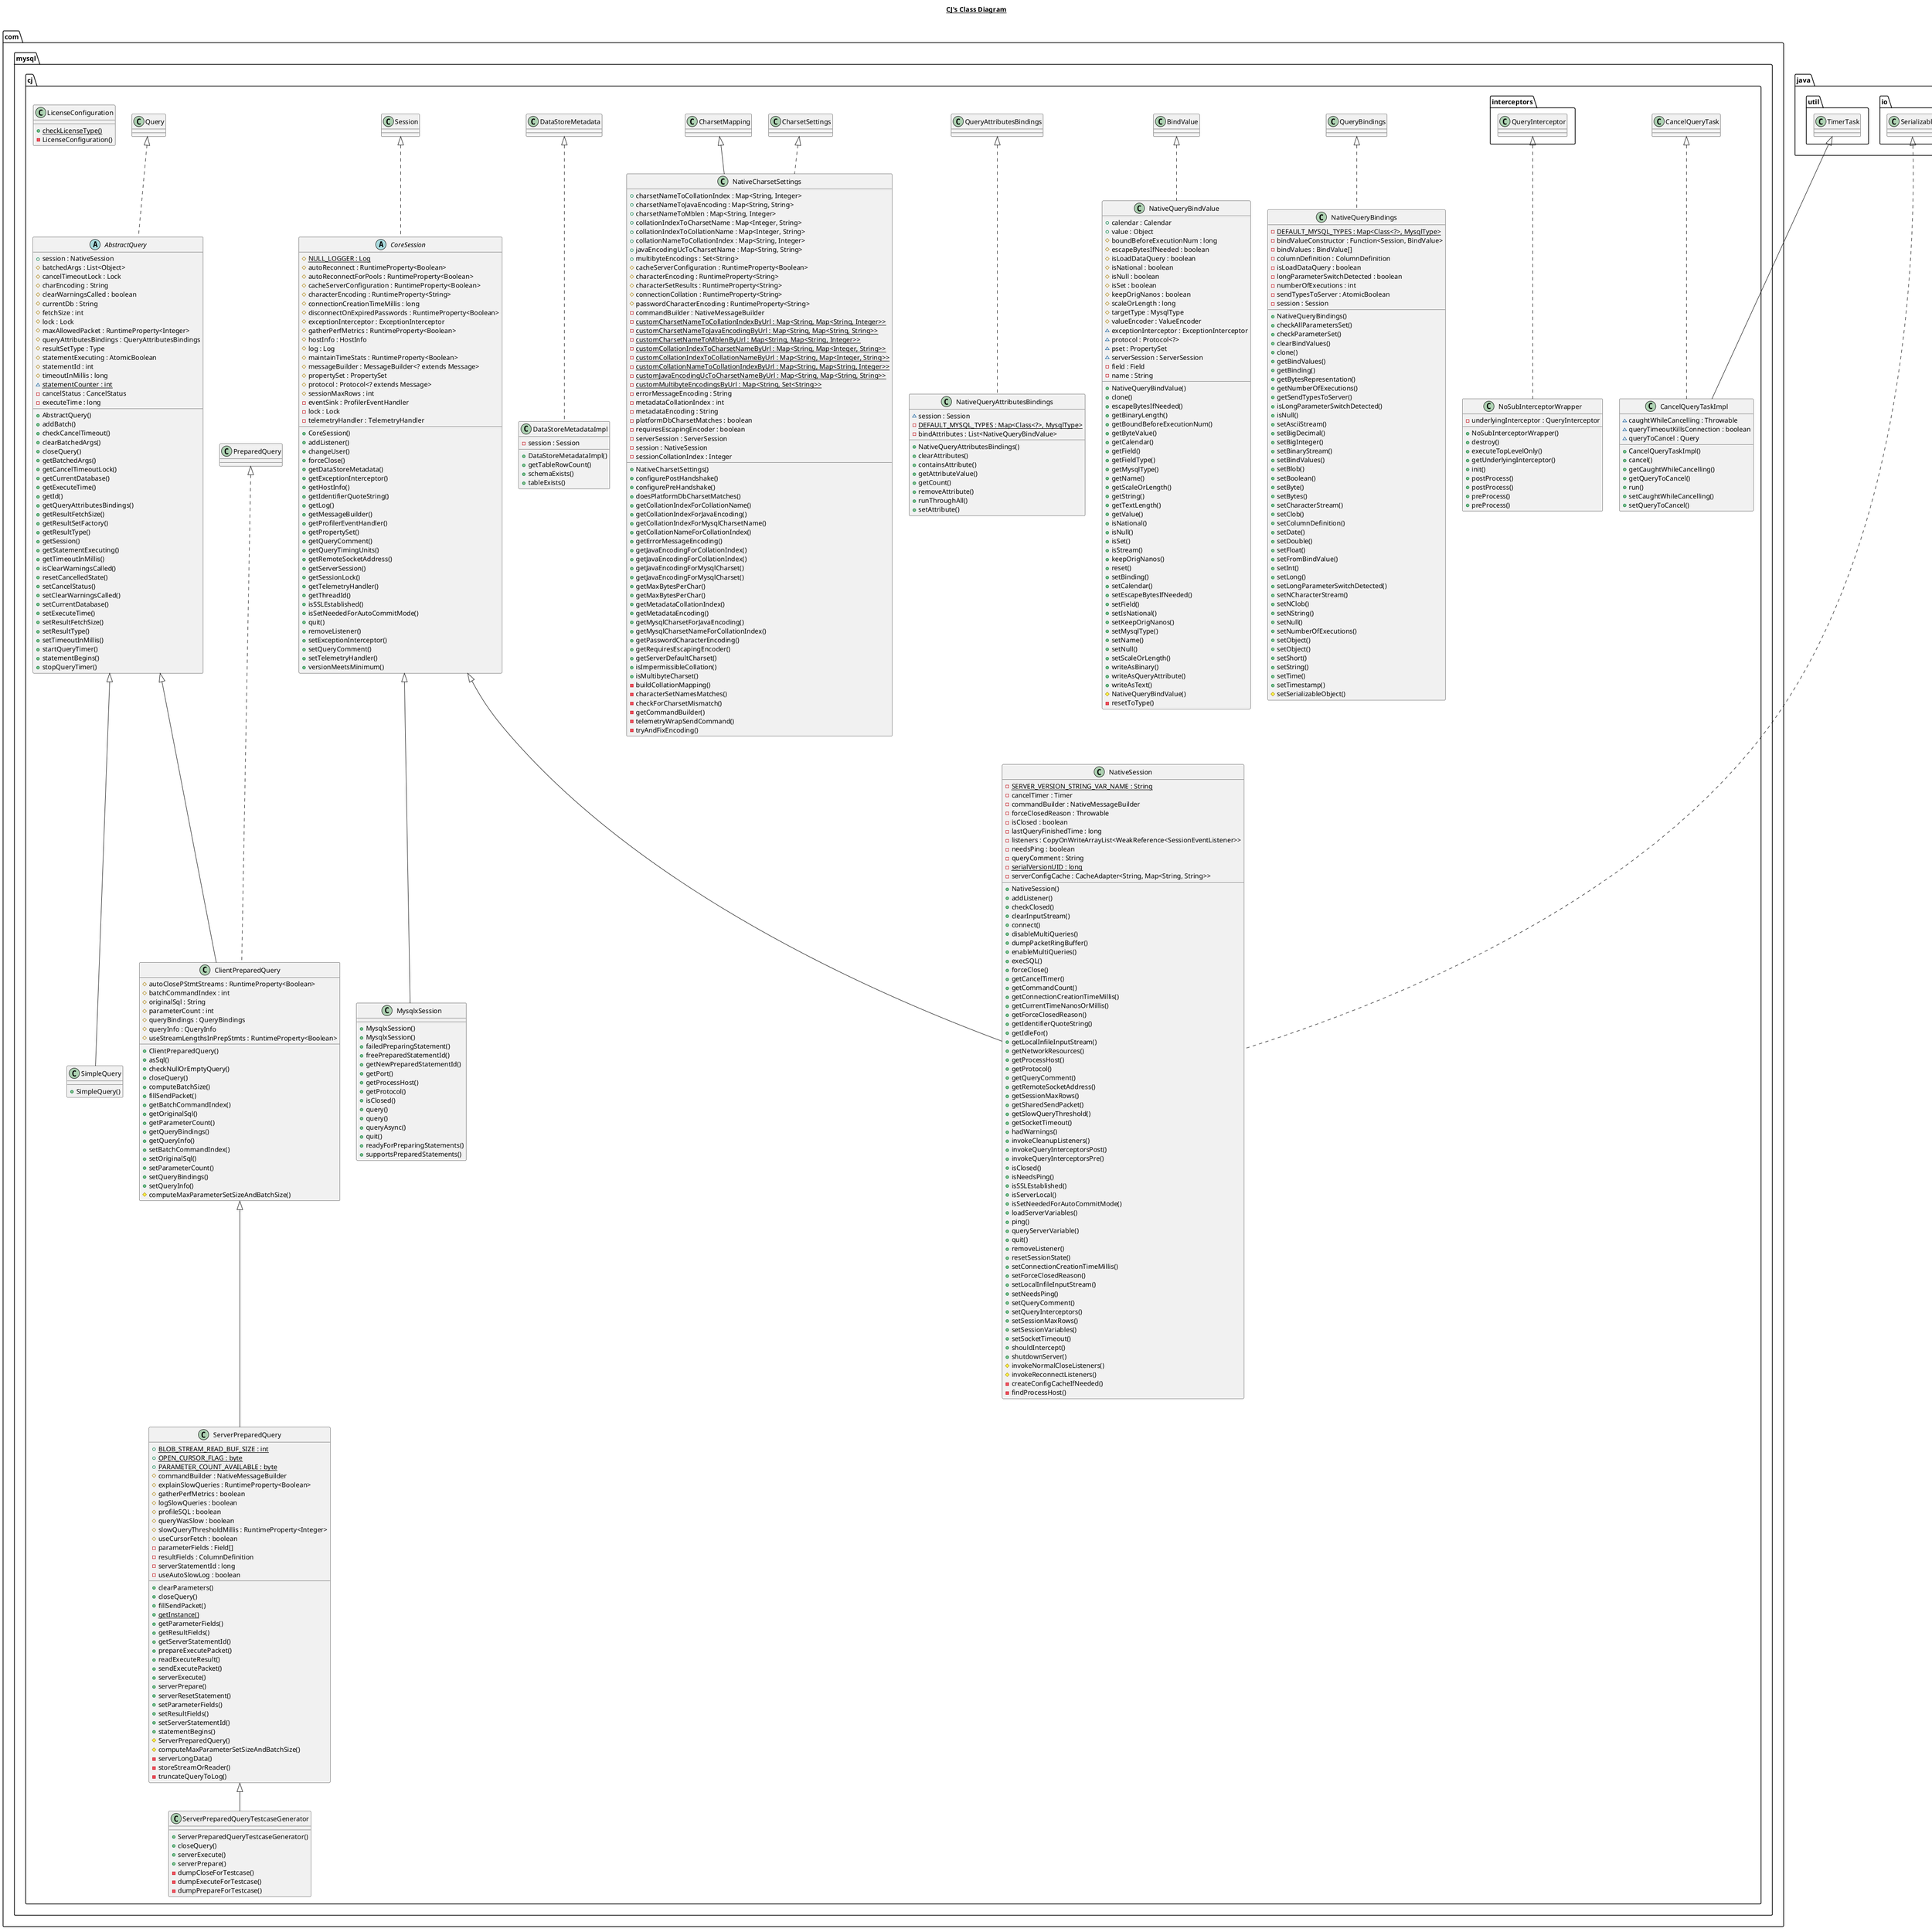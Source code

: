 @startuml

title __CJ's Class Diagram__\n

  namespace com.mysql.cj {
    abstract class com.mysql.cj.AbstractQuery {
        + session : NativeSession
        # batchedArgs : List<Object>
        # cancelTimeoutLock : Lock
        # charEncoding : String
        # clearWarningsCalled : boolean
        # currentDb : String
        # fetchSize : int
        # lock : Lock
        # maxAllowedPacket : RuntimeProperty<Integer>
        # queryAttributesBindings : QueryAttributesBindings
        # resultSetType : Type
        # statementExecuting : AtomicBoolean
        # statementId : int
        # timeoutInMillis : long
        {static} ~ statementCounter : int
        - cancelStatus : CancelStatus
        - executeTime : long
        + AbstractQuery()
        + addBatch()
        + checkCancelTimeout()
        + clearBatchedArgs()
        + closeQuery()
        + getBatchedArgs()
        + getCancelTimeoutLock()
        + getCurrentDatabase()
        + getExecuteTime()
        + getId()
        + getQueryAttributesBindings()
        + getResultFetchSize()
        + getResultSetFactory()
        + getResultType()
        + getSession()
        + getStatementExecuting()
        + getTimeoutInMillis()
        + isClearWarningsCalled()
        + resetCancelledState()
        + setCancelStatus()
        + setClearWarningsCalled()
        + setCurrentDatabase()
        + setExecuteTime()
        + setResultFetchSize()
        + setResultType()
        + setTimeoutInMillis()
        + startQueryTimer()
        + statementBegins()
        + stopQueryTimer()
    }
  }
  

  namespace com.mysql.cj {
    class com.mysql.cj.CancelQueryTaskImpl {
        ~ caughtWhileCancelling : Throwable
        ~ queryTimeoutKillsConnection : boolean
        ~ queryToCancel : Query
        + CancelQueryTaskImpl()
        + cancel()
        + getCaughtWhileCancelling()
        + getQueryToCancel()
        + run()
        + setCaughtWhileCancelling()
        + setQueryToCancel()
    }
  }
  

  namespace com.mysql.cj {
    class com.mysql.cj.ClientPreparedQuery {
        # autoClosePStmtStreams : RuntimeProperty<Boolean>
        # batchCommandIndex : int
        # originalSql : String
        # parameterCount : int
        # queryBindings : QueryBindings
        # queryInfo : QueryInfo
        # useStreamLengthsInPrepStmts : RuntimeProperty<Boolean>
        + ClientPreparedQuery()
        + asSql()
        + checkNullOrEmptyQuery()
        + closeQuery()
        + computeBatchSize()
        + fillSendPacket()
        + getBatchCommandIndex()
        + getOriginalSql()
        + getParameterCount()
        + getQueryBindings()
        + getQueryInfo()
        + setBatchCommandIndex()
        + setOriginalSql()
        + setParameterCount()
        + setQueryBindings()
        + setQueryInfo()
        # computeMaxParameterSetSizeAndBatchSize()
    }
  }
  

  namespace com.mysql.cj {
    abstract class com.mysql.cj.CoreSession {
        {static} # NULL_LOGGER : Log
        # autoReconnect : RuntimeProperty<Boolean>
        # autoReconnectForPools : RuntimeProperty<Boolean>
        # cacheServerConfiguration : RuntimeProperty<Boolean>
        # characterEncoding : RuntimeProperty<String>
        # connectionCreationTimeMillis : long
        # disconnectOnExpiredPasswords : RuntimeProperty<Boolean>
        # exceptionInterceptor : ExceptionInterceptor
        # gatherPerfMetrics : RuntimeProperty<Boolean>
        # hostInfo : HostInfo
        # log : Log
        # maintainTimeStats : RuntimeProperty<Boolean>
        # messageBuilder : MessageBuilder<? extends Message>
        # propertySet : PropertySet
        # protocol : Protocol<? extends Message>
        # sessionMaxRows : int
        - eventSink : ProfilerEventHandler
        - lock : Lock
        - telemetryHandler : TelemetryHandler
        + CoreSession()
        + addListener()
        + changeUser()
        + forceClose()
        + getDataStoreMetadata()
        + getExceptionInterceptor()
        + getHostInfo()
        + getIdentifierQuoteString()
        + getLog()
        + getMessageBuilder()
        + getProfilerEventHandler()
        + getPropertySet()
        + getQueryComment()
        + getQueryTimingUnits()
        + getRemoteSocketAddress()
        + getServerSession()
        + getSessionLock()
        + getTelemetryHandler()
        + getThreadId()
        + isSSLEstablished()
        + isSetNeededForAutoCommitMode()
        + quit()
        + removeListener()
        + setExceptionInterceptor()
        + setQueryComment()
        + setTelemetryHandler()
        + versionMeetsMinimum()
    }
  }
  

  namespace com.mysql.cj {
    class com.mysql.cj.DataStoreMetadataImpl {
        - session : Session
        + DataStoreMetadataImpl()
        + getTableRowCount()
        + schemaExists()
        + tableExists()
    }
  }
  

  namespace com.mysql.cj {
    class com.mysql.cj.LicenseConfiguration {
        {static} + checkLicenseType()
        - LicenseConfiguration()
    }
  }
  

  namespace com.mysql.cj {
    class com.mysql.cj.MysqlxSession {
        + MysqlxSession()
        + MysqlxSession()
        + failedPreparingStatement()
        + freePreparedStatementId()
        + getNewPreparedStatementId()
        + getPort()
        + getProcessHost()
        + getProtocol()
        + isClosed()
        + query()
        + query()
        + queryAsync()
        + quit()
        + readyForPreparingStatements()
        + supportsPreparedStatements()
    }
  }
  

  namespace com.mysql.cj {
    class com.mysql.cj.NativeCharsetSettings {
        + charsetNameToCollationIndex : Map<String, Integer>
        + charsetNameToJavaEncoding : Map<String, String>
        + charsetNameToMblen : Map<String, Integer>
        + collationIndexToCharsetName : Map<Integer, String>
        + collationIndexToCollationName : Map<Integer, String>
        + collationNameToCollationIndex : Map<String, Integer>
        + javaEncodingUcToCharsetName : Map<String, String>
        + multibyteEncodings : Set<String>
        # cacheServerConfiguration : RuntimeProperty<Boolean>
        # characterEncoding : RuntimeProperty<String>
        # characterSetResults : RuntimeProperty<String>
        # connectionCollation : RuntimeProperty<String>
        # passwordCharacterEncoding : RuntimeProperty<String>
        - commandBuilder : NativeMessageBuilder
        {static} - customCharsetNameToCollationIndexByUrl : Map<String, Map<String, Integer>>
        {static} - customCharsetNameToJavaEncodingByUrl : Map<String, Map<String, String>>
        {static} - customCharsetNameToMblenByUrl : Map<String, Map<String, Integer>>
        {static} - customCollationIndexToCharsetNameByUrl : Map<String, Map<Integer, String>>
        {static} - customCollationIndexToCollationNameByUrl : Map<String, Map<Integer, String>>
        {static} - customCollationNameToCollationIndexByUrl : Map<String, Map<String, Integer>>
        {static} - customJavaEncodingUcToCharsetNameByUrl : Map<String, Map<String, String>>
        {static} - customMultibyteEncodingsByUrl : Map<String, Set<String>>
        - errorMessageEncoding : String
        - metadataCollationIndex : int
        - metadataEncoding : String
        - platformDbCharsetMatches : boolean
        - requiresEscapingEncoder : boolean
        - serverSession : ServerSession
        - session : NativeSession
        - sessionCollationIndex : Integer
        + NativeCharsetSettings()
        + configurePostHandshake()
        + configurePreHandshake()
        + doesPlatformDbCharsetMatches()
        + getCollationIndexForCollationName()
        + getCollationIndexForJavaEncoding()
        + getCollationIndexForMysqlCharsetName()
        + getCollationNameForCollationIndex()
        + getErrorMessageEncoding()
        + getJavaEncodingForCollationIndex()
        + getJavaEncodingForCollationIndex()
        + getJavaEncodingForMysqlCharset()
        + getJavaEncodingForMysqlCharset()
        + getMaxBytesPerChar()
        + getMaxBytesPerChar()
        + getMetadataCollationIndex()
        + getMetadataEncoding()
        + getMysqlCharsetForJavaEncoding()
        + getMysqlCharsetNameForCollationIndex()
        + getPasswordCharacterEncoding()
        + getRequiresEscapingEncoder()
        + getServerDefaultCharset()
        + isImpermissibleCollation()
        + isMultibyteCharset()
        - buildCollationMapping()
        - characterSetNamesMatches()
        - checkForCharsetMismatch()
        - getCommandBuilder()
        - telemetryWrapSendCommand()
        - tryAndFixEncoding()
    }
  }
  

  namespace com.mysql.cj {
    class com.mysql.cj.NativeQueryAttributesBindings {
        ~ session : Session
        {static} - DEFAULT_MYSQL_TYPES : Map<Class<?>, MysqlType>
        - bindAttributes : List<NativeQueryBindValue>
        + NativeQueryAttributesBindings()
        + clearAttributes()
        + containsAttribute()
        + getAttributeValue()
        + getCount()
        + removeAttribute()
        + runThroughAll()
        + setAttribute()
    }
  }
  

  namespace com.mysql.cj {
    class com.mysql.cj.NativeQueryBindValue {
        + calendar : Calendar
        + value : Object
        # boundBeforeExecutionNum : long
        # escapeBytesIfNeeded : boolean
        # isLoadDataQuery : boolean
        # isNational : boolean
        # isNull : boolean
        # isSet : boolean
        # keepOrigNanos : boolean
        # scaleOrLength : long
        # targetType : MysqlType
        # valueEncoder : ValueEncoder
        ~ exceptionInterceptor : ExceptionInterceptor
        ~ protocol : Protocol<?>
        ~ pset : PropertySet
        ~ serverSession : ServerSession
        - field : Field
        - name : String
        + NativeQueryBindValue()
        + clone()
        + escapeBytesIfNeeded()
        + getBinaryLength()
        + getBoundBeforeExecutionNum()
        + getByteValue()
        + getCalendar()
        + getField()
        + getFieldType()
        + getMysqlType()
        + getName()
        + getScaleOrLength()
        + getString()
        + getTextLength()
        + getValue()
        + isNational()
        + isNull()
        + isSet()
        + isStream()
        + keepOrigNanos()
        + reset()
        + setBinding()
        + setCalendar()
        + setEscapeBytesIfNeeded()
        + setField()
        + setIsNational()
        + setKeepOrigNanos()
        + setMysqlType()
        + setName()
        + setNull()
        + setScaleOrLength()
        + writeAsBinary()
        + writeAsQueryAttribute()
        + writeAsText()
        # NativeQueryBindValue()
        - resetToType()
    }
  }
  

  namespace com.mysql.cj {
    class com.mysql.cj.NativeQueryBindings {
        {static} - DEFAULT_MYSQL_TYPES : Map<Class<?>, MysqlType>
        - bindValueConstructor : Function<Session, BindValue>
        - bindValues : BindValue[]
        - columnDefinition : ColumnDefinition
        - isLoadDataQuery : boolean
        - longParameterSwitchDetected : boolean
        - numberOfExecutions : int
        - sendTypesToServer : AtomicBoolean
        - session : Session
        + NativeQueryBindings()
        + checkAllParametersSet()
        + checkParameterSet()
        + clearBindValues()
        + clone()
        + getBindValues()
        + getBinding()
        + getBytesRepresentation()
        + getNumberOfExecutions()
        + getSendTypesToServer()
        + isLongParameterSwitchDetected()
        + isNull()
        + setAsciiStream()
        + setBigDecimal()
        + setBigInteger()
        + setBinaryStream()
        + setBindValues()
        + setBlob()
        + setBoolean()
        + setByte()
        + setBytes()
        + setCharacterStream()
        + setClob()
        + setColumnDefinition()
        + setDate()
        + setDouble()
        + setFloat()
        + setFromBindValue()
        + setInt()
        + setLong()
        + setLongParameterSwitchDetected()
        + setNCharacterStream()
        + setNClob()
        + setNString()
        + setNull()
        + setNumberOfExecutions()
        + setObject()
        + setObject()
        + setShort()
        + setString()
        + setTime()
        + setTimestamp()
        # setSerializableObject()
    }
  }
  

  namespace com.mysql.cj {
    class com.mysql.cj.NativeSession {
        {static} - SERVER_VERSION_STRING_VAR_NAME : String
        - cancelTimer : Timer
        - commandBuilder : NativeMessageBuilder
        - forceClosedReason : Throwable
        - isClosed : boolean
        - lastQueryFinishedTime : long
        - listeners : CopyOnWriteArrayList<WeakReference<SessionEventListener>>
        - needsPing : boolean
        - queryComment : String
        {static} - serialVersionUID : long
        - serverConfigCache : CacheAdapter<String, Map<String, String>>
        + NativeSession()
        + addListener()
        + checkClosed()
        + clearInputStream()
        + connect()
        + disableMultiQueries()
        + dumpPacketRingBuffer()
        + enableMultiQueries()
        + execSQL()
        + forceClose()
        + getCancelTimer()
        + getCommandCount()
        + getConnectionCreationTimeMillis()
        + getCurrentTimeNanosOrMillis()
        + getForceClosedReason()
        + getIdentifierQuoteString()
        + getIdleFor()
        + getLocalInfileInputStream()
        + getNetworkResources()
        + getProcessHost()
        + getProtocol()
        + getQueryComment()
        + getRemoteSocketAddress()
        + getSessionMaxRows()
        + getSharedSendPacket()
        + getSlowQueryThreshold()
        + getSocketTimeout()
        + hadWarnings()
        + invokeCleanupListeners()
        + invokeQueryInterceptorsPost()
        + invokeQueryInterceptorsPre()
        + isClosed()
        + isNeedsPing()
        + isSSLEstablished()
        + isServerLocal()
        + isSetNeededForAutoCommitMode()
        + loadServerVariables()
        + ping()
        + queryServerVariable()
        + quit()
        + removeListener()
        + resetSessionState()
        + setConnectionCreationTimeMillis()
        + setForceClosedReason()
        + setLocalInfileInputStream()
        + setNeedsPing()
        + setQueryComment()
        + setQueryInterceptors()
        + setSessionMaxRows()
        + setSessionVariables()
        + setSocketTimeout()
        + shouldIntercept()
        + shutdownServer()
        # invokeNormalCloseListeners()
        # invokeReconnectListeners()
        - createConfigCacheIfNeeded()
        - findProcessHost()
    }
  }
  

  namespace com.mysql.cj {
    class com.mysql.cj.NoSubInterceptorWrapper {
        - underlyingInterceptor : QueryInterceptor
        + NoSubInterceptorWrapper()
        + destroy()
        + executeTopLevelOnly()
        + getUnderlyingInterceptor()
        + init()
        + postProcess()
        + postProcess()
        + preProcess()
        + preProcess()
    }
  }
  

  namespace com.mysql.cj {
    class com.mysql.cj.ServerPreparedQuery {
        {static} + BLOB_STREAM_READ_BUF_SIZE : int
        {static} + OPEN_CURSOR_FLAG : byte
        {static} + PARAMETER_COUNT_AVAILABLE : byte
        # commandBuilder : NativeMessageBuilder
        # explainSlowQueries : RuntimeProperty<Boolean>
        # gatherPerfMetrics : boolean
        # logSlowQueries : boolean
        # profileSQL : boolean
        # queryWasSlow : boolean
        # slowQueryThresholdMillis : RuntimeProperty<Integer>
        # useCursorFetch : boolean
        - parameterFields : Field[]
        - resultFields : ColumnDefinition
        - serverStatementId : long
        - useAutoSlowLog : boolean
        + clearParameters()
        + closeQuery()
        + fillSendPacket()
        {static} + getInstance()
        + getParameterFields()
        + getResultFields()
        + getServerStatementId()
        + prepareExecutePacket()
        + readExecuteResult()
        + sendExecutePacket()
        + serverExecute()
        + serverPrepare()
        + serverResetStatement()
        + setParameterFields()
        + setResultFields()
        + setServerStatementId()
        + statementBegins()
        # ServerPreparedQuery()
        # computeMaxParameterSetSizeAndBatchSize()
        - serverLongData()
        - storeStreamOrReader()
        - truncateQueryToLog()
    }
  }
  

  namespace com.mysql.cj {
    class com.mysql.cj.ServerPreparedQueryTestcaseGenerator {
        + ServerPreparedQueryTestcaseGenerator()
        + closeQuery()
        + serverExecute()
        + serverPrepare()
        - dumpCloseForTestcase()
        - dumpExecuteForTestcase()
        - dumpPrepareForTestcase()
    }
  }
  

  namespace com.mysql.cj {
    class com.mysql.cj.SimpleQuery {
        + SimpleQuery()
    }
  }
  

  com.mysql.cj.AbstractQuery .up.|> com.mysql.cj.Query
  com.mysql.cj.CancelQueryTaskImpl .up.|> com.mysql.cj.CancelQueryTask
  com.mysql.cj.CancelQueryTaskImpl -up-|> java.util.TimerTask
  com.mysql.cj.ClientPreparedQuery .up.|> com.mysql.cj.PreparedQuery
  com.mysql.cj.ClientPreparedQuery -up-|> com.mysql.cj.AbstractQuery
  com.mysql.cj.CoreSession .up.|> com.mysql.cj.Session
  com.mysql.cj.DataStoreMetadataImpl .up.|> com.mysql.cj.DataStoreMetadata
  com.mysql.cj.MysqlxSession -up-|> com.mysql.cj.CoreSession
  com.mysql.cj.NativeCharsetSettings .up.|> com.mysql.cj.CharsetSettings
  com.mysql.cj.NativeCharsetSettings -up-|> com.mysql.cj.CharsetMapping
  com.mysql.cj.NativeQueryAttributesBindings .up.|> com.mysql.cj.QueryAttributesBindings
  com.mysql.cj.NativeQueryBindValue .up.|> com.mysql.cj.BindValue
  com.mysql.cj.NativeQueryBindings .up.|> com.mysql.cj.QueryBindings
  com.mysql.cj.NativeSession .up.|> java.io.Serializable
  com.mysql.cj.NativeSession -up-|> com.mysql.cj.CoreSession
  com.mysql.cj.NoSubInterceptorWrapper .up.|> com.mysql.cj.interceptors.QueryInterceptor
  com.mysql.cj.ServerPreparedQuery -up-|> com.mysql.cj.ClientPreparedQuery
  com.mysql.cj.ServerPreparedQueryTestcaseGenerator -up-|> com.mysql.cj.ServerPreparedQuery
  com.mysql.cj.SimpleQuery -up-|> com.mysql.cj.AbstractQuery


right footer


PlantUML diagram generated by SketchIt! (https://bitbucket.org/pmesmeur/sketch.it)
For more information about this tool, please contact philippe.mesmeur@gmail.com
endfooter

@enduml
